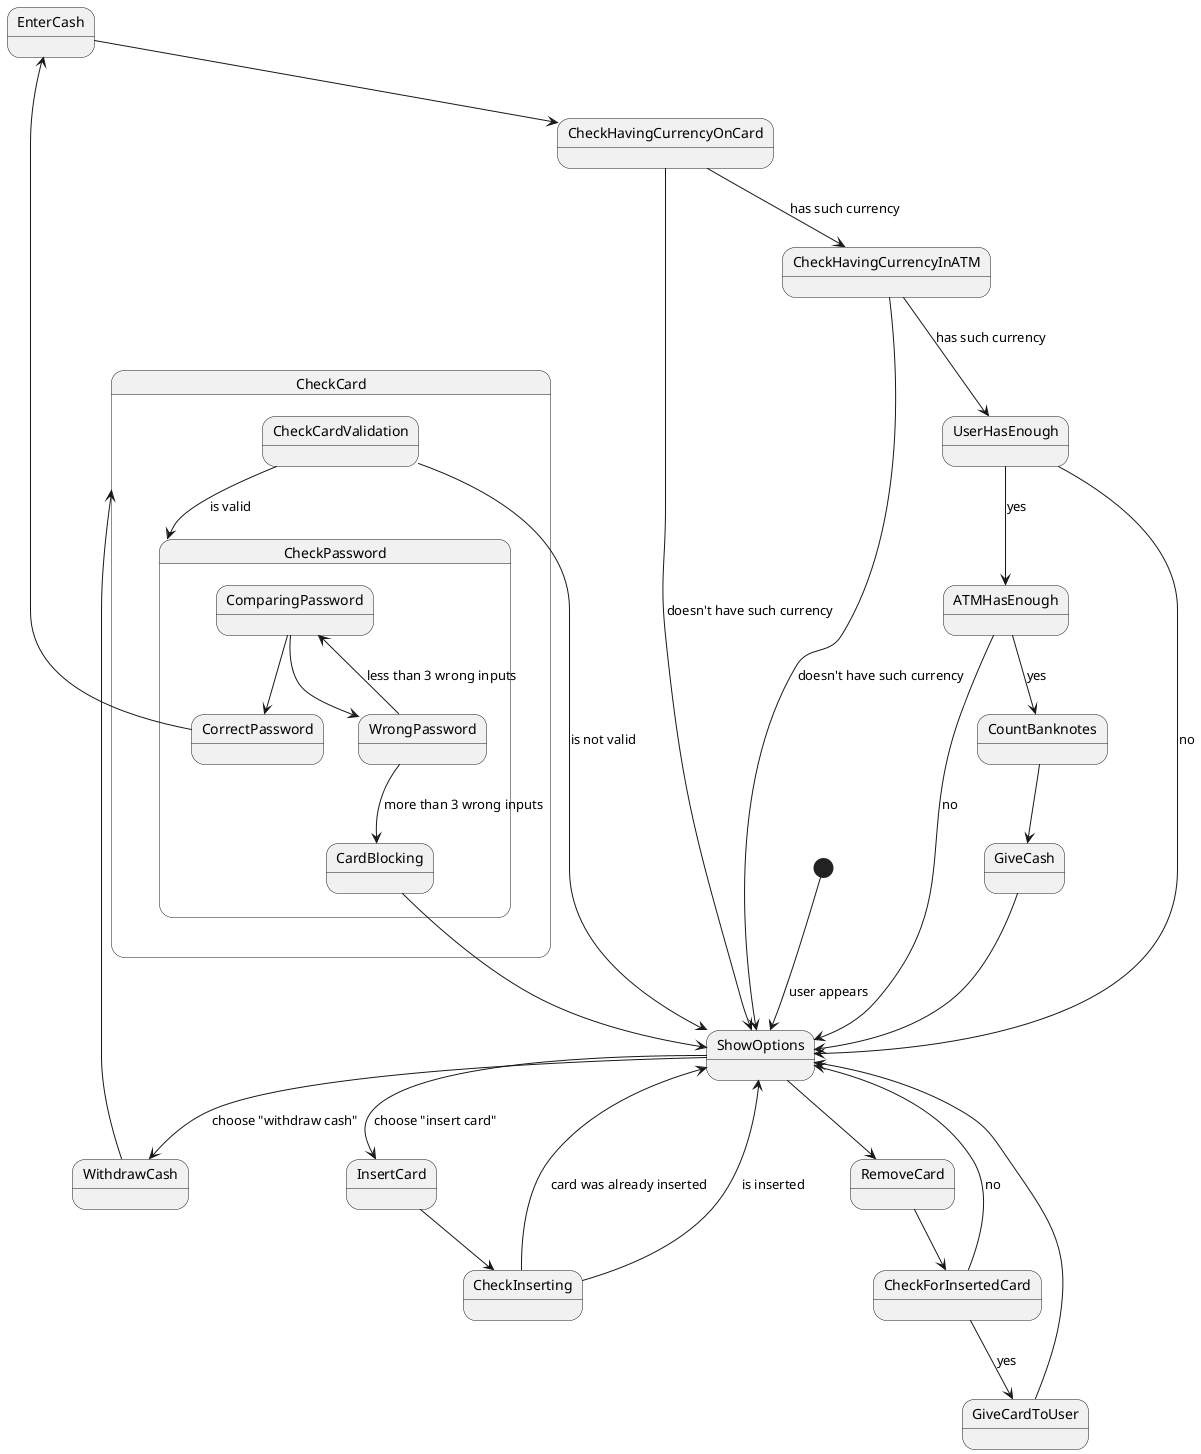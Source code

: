 @startuml
'https://plantuml.com/state-diagram

[*] --> ShowOptions: user appears

ShowOptions --> InsertCard: choose "insert card"
InsertCard --> CheckInserting
CheckInserting --> ShowOptions: card was already inserted
CheckInserting --> ShowOptions: is inserted

ShowOptions --> WithdrawCash:choose "withdraw cash"
WithdrawCash --> CheckCard

state CheckCard{
CheckCardValidation --> CheckPassword: is valid
CheckCardValidation --> ShowOptions: is not valid
}

state CheckPassword{
ComparingPassword --> WrongPassword
WrongPassword --> ComparingPassword: less than 3 wrong inputs
WrongPassword --> CardBlocking: more than 3 wrong inputs
CardBlocking --> ShowOptions

ComparingPassword --> CorrectPassword
}

CorrectPassword --> EnterCash
EnterCash --> CheckHavingCurrencyOnCard

CheckHavingCurrencyOnCard --> ShowOptions: doesn't have such currency
CheckHavingCurrencyOnCard --> CheckHavingCurrencyInATM: has such currency

CheckHavingCurrencyInATM --> ShowOptions: doesn't have such currency
CheckHavingCurrencyInATM --> UserHasEnough: has such currency

UserHasEnough --> ShowOptions: no
UserHasEnough --> ATMHasEnough: yes

ATMHasEnough --> ShowOptions: no
ATMHasEnough --> CountBanknotes: yes

CountBanknotes --> GiveCash
GiveCash --> ShowOptions

ShowOptions --> RemoveCard
RemoveCard --> CheckForInsertedCard
CheckForInsertedCard --> GiveCardToUser: yes
GiveCardToUser --> ShowOptions
CheckForInsertedCard --> ShowOptions: no
@enduml